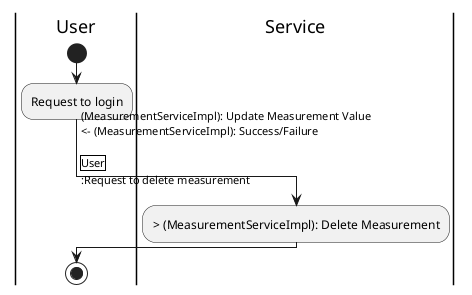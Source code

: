 @startuml
'https://plantuml.com/activity-diagram-beta

|User|
start

:Request to login;
|Service|
-> (UserDetailsServiceImpl): Load User By Username
|UserDetailsServiceImpl|
<- (UserDetailsServiceImpl): UserDetails
if (User exists?) then (yes)
  :Create UserDetailsImpl;
  -> (JwtUtil): Generate Token
  <- (JwtUtil): Token
  -> (AuthService): Login Response
else (no)
  -> |User| : Respond with error
  stop
endif
<- (AuthService): Login Response

|User|
:Request to get all routes;
|Service|
-> (RouteServiceImpl): Get All Routes
<- (RouteServiceImpl): List of Routes

|User|
:Request to get coordinates;
|Service|
-> (ClockServiceImpl): Get Coordinates
<- (ClockServiceImpl): List of Coordinates

|User|
:Request to register measurement;
|Service|
-> (MeasurementServiceImpl): Register Measurement
<- (MeasurementServiceImpl): Success/Failure

|User|
:Request to get all measurements;
|Service|
-> (MeasurementServiceImpl): Get All Measurements
<- (MeasurementServiceImpl): List of Measurements

|User|
:Request to update measurement value;
|Service|
-> (MeasurementServiceImpl): Update Measurement Value
<- (MeasurementServiceImpl): Success/Failure

|User|
:Request to delete measurement;
|Service|
-> (MeasurementServiceImpl): Delete Measurement


|User|
stop

@enduml
